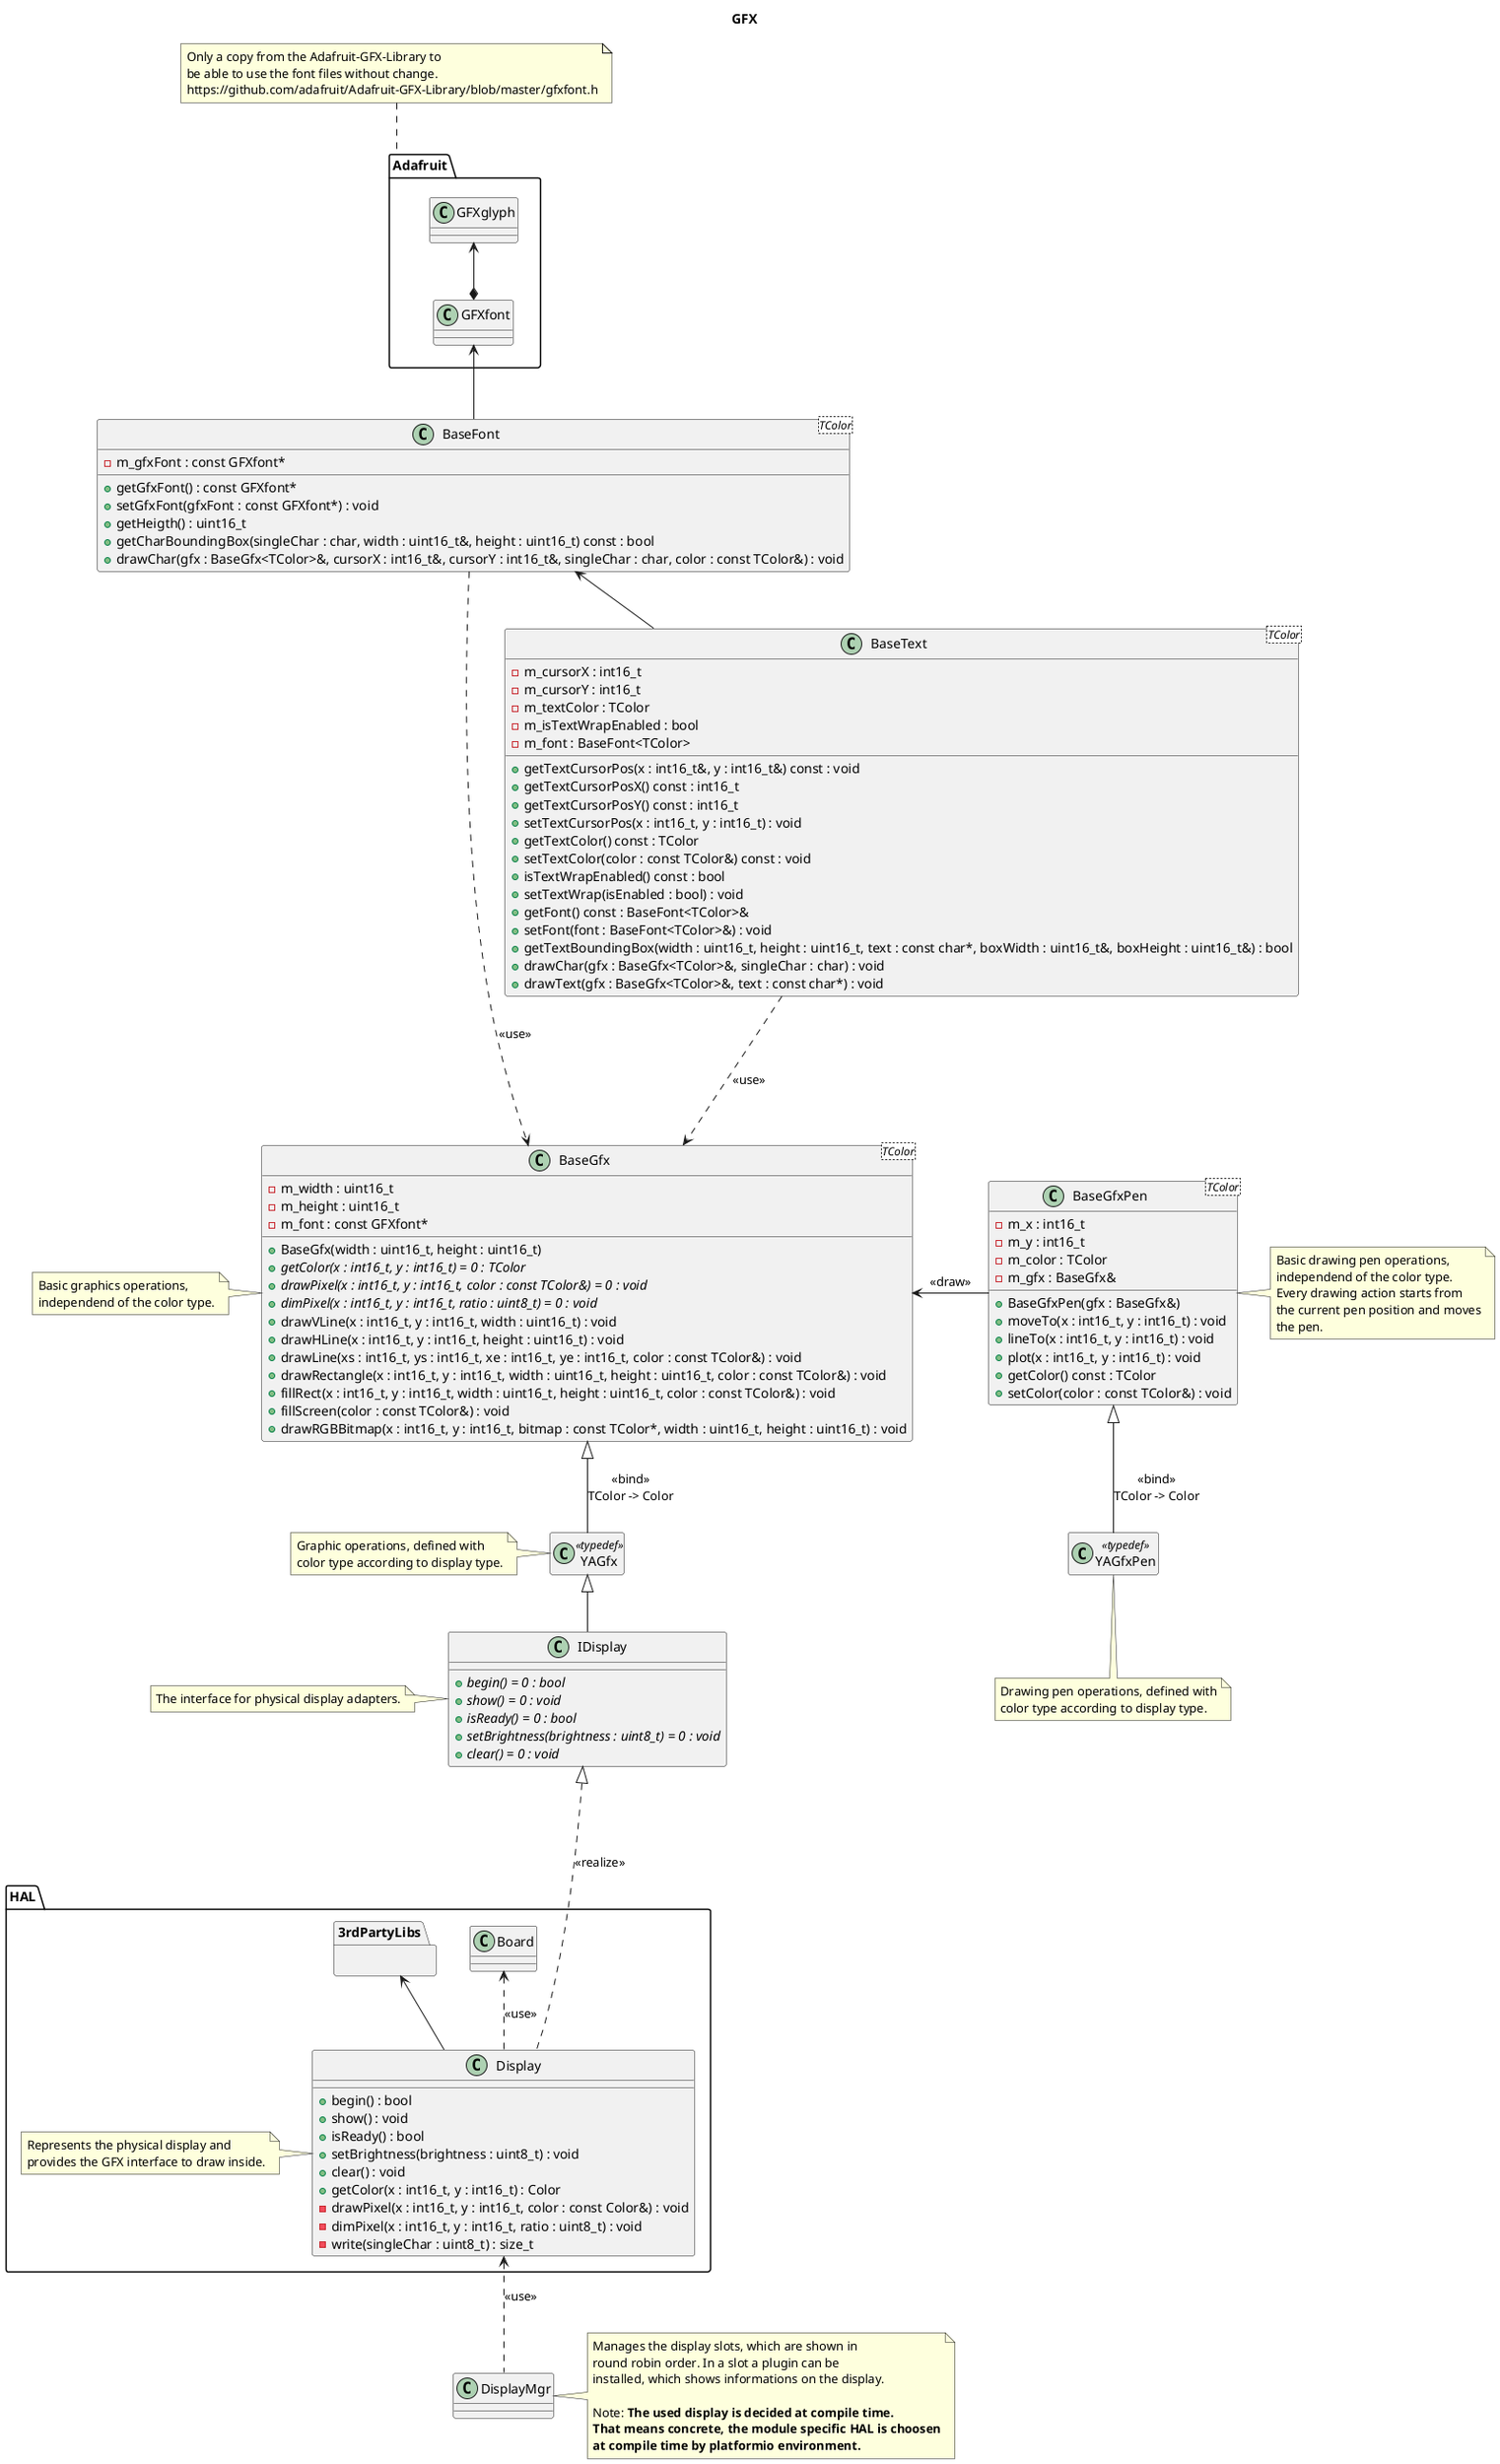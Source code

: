 @startuml

title GFX

package "Adafruit" {

    class "GFXglyph" as gfxGlyph
    class "GFXfont" as gfxFont

    gfxGlyph <--* gfxFont
}

note top of Adafruit
    Only a copy from the Adafruit-GFX-Library to
    be able to use the font files without change.
    https://github.com/adafruit/Adafruit-GFX-Library/blob/master/gfxfont.h
end note

class "BaseGfx<TColor>" as baseGfx {
    - m_width : uint16_t
    - m_height : uint16_t
    - m_font : const GFXfont*
    + BaseGfx(width : uint16_t, height : uint16_t)
    + {abstract} getColor(x : int16_t, y : int16_t) = 0 : TColor
    + {abstract} drawPixel(x : int16_t, y : int16_t, color : const TColor&) = 0 : void
    + {abstract} dimPixel(x : int16_t, y : int16_t, ratio : uint8_t) = 0 : void
    + drawVLine(x : int16_t, y : int16_t, width : uint16_t) : void
    + drawHLine(x : int16_t, y : int16_t, height : uint16_t) : void
    + drawLine(xs : int16_t, ys : int16_t, xe : int16_t, ye : int16_t, color : const TColor&) : void
    + drawRectangle(x : int16_t, y : int16_t, width : uint16_t, height : uint16_t, color : const TColor&) : void
    + fillRect(x : int16_t, y : int16_t, width : uint16_t, height : uint16_t, color : const TColor&) : void
    + fillScreen(color : const TColor&) : void
    + drawRGBBitmap(x : int16_t, y : int16_t, bitmap : const TColor*, width : uint16_t, height : uint16_t) : void
}

note left of baseGfx
    Basic graphics operations,
    independend of the color type.
end note

class "BaseFont<TColor>" as baseFont {
    - m_gfxFont : const GFXfont*
    + getGfxFont() : const GFXfont*
    + setGfxFont(gfxFont : const GFXfont*) : void
    + getHeigth() : uint16_t
    + getCharBoundingBox(singleChar : char, width : uint16_t&, height : uint16_t) const : bool
    + drawChar(gfx : BaseGfx<TColor>&, cursorX : int16_t&, cursorY : int16_t&, singleChar : char, color : const TColor&) : void
}

class "BaseText<TColor>" as baseText {
    - m_cursorX : int16_t
    - m_cursorY : int16_t
    - m_textColor : TColor
    - m_isTextWrapEnabled : bool
    - m_font : BaseFont<TColor>
    + getTextCursorPos(x : int16_t&, y : int16_t&) const : void
    + getTextCursorPosX() const : int16_t
    + getTextCursorPosY() const : int16_t
    + setTextCursorPos(x : int16_t, y : int16_t) : void
    + getTextColor() const : TColor
    + setTextColor(color : const TColor&) const : void
    + isTextWrapEnabled() const : bool
    + setTextWrap(isEnabled : bool) : void
    + getFont() const : BaseFont<TColor>&
    + setFont(font : BaseFont<TColor>&) : void
    + getTextBoundingBox(width : uint16_t, height : uint16_t, text : const char*, boxWidth : uint16_t&, boxHeight : uint16_t&) : bool
    + drawChar(gfx : BaseGfx<TColor>&, singleChar : char) : void
    + drawText(gfx : BaseGfx<TColor>&, text : const char*) : void
}

gfxFont <-- baseFont
baseFont <-- baseText

baseFont ..> baseGfx: <<use>>
baseText ...> baseGfx: <<use>>

class "BaseGfxPen<TColor>" as baseGfxPen {
    - m_x : int16_t
    - m_y : int16_t
    - m_color : TColor
    - m_gfx : BaseGfx&
    + BaseGfxPen(gfx : BaseGfx&)
    + moveTo(x : int16_t, y : int16_t) : void
    + lineTo(x : int16_t, y : int16_t) : void
    + plot(x : int16_t, y : int16_t) : void
    + getColor() const : TColor
    + setColor(color : const TColor&) : void
}

note right of baseGfxPen
    Basic drawing pen operations,
    independend of the color type.
    Every drawing action starts from
    the current pen position and moves
    the pen.
end note

baseGfx <- baseGfxPen: <<draw>>

class YAGfx <<typedef>>
hide YAGfx members

note left of YAGfx
    Graphic operations, defined with
    color type according to display type.
end note

baseGfx <|-- YAGfx: <<bind>>\nTColor -> Color

class YAGfxPen <<typedef>>
hide YAGfxPen members

note bottom of YAGfxPen
    Drawing pen operations, defined with
    color type according to display type.
end note

baseGfxPen <|-- YAGfxPen: <<bind>>\nTColor -> Color

class "IDisplay" as iDisplay {
    + {abstract} begin() = 0 : bool
    + {abstract} show() = 0 : void
    + {abstract} isReady() = 0 : bool
    + {abstract} setBrightness(brightness : uint8_t) = 0 : void
    + {abstract} clear() = 0 : void
}

note left of iDisplay
    The interface for physical display adapters.
end note

YAGfx <|-- iDisplay

package "HAL" {

    class "Board" as board

    package "3rdPartyLibs" as 3rdPartyLibs {
    }

    class "Display" as display {
        + begin() : bool
        + show() : void
        + isReady() : bool
        + setBrightness(brightness : uint8_t) : void
        + clear() : void
        + getColor(x : int16_t, y : int16_t) : Color
        - drawPixel(x : int16_t, y : int16_t, color : const Color&) : void
        - dimPixel(x : int16_t, y : int16_t, ratio : uint8_t) : void
        - write(singleChar : uint8_t) : size_t
    }

    note left of display
        Represents the physical display and
        provides the GFX interface to draw inside.
    end note

    iDisplay <|.... display: <<realize>>
    3rdPartyLibs <-- display
    board <.. display: <<use>>
}

class "DisplayMgr" as displayMgr

note right of displayMgr
    Manages the display slots, which are shown in
    round robin order. In a slot a plugin can be
    installed, which shows informations on the display.

    Note: **The used display is decided at compile time.**
    **That means concrete, the module specific HAL is choosen**
    **at compile time by platformio environment.**
end note

display <.. displayMgr: <<use>>

@enduml